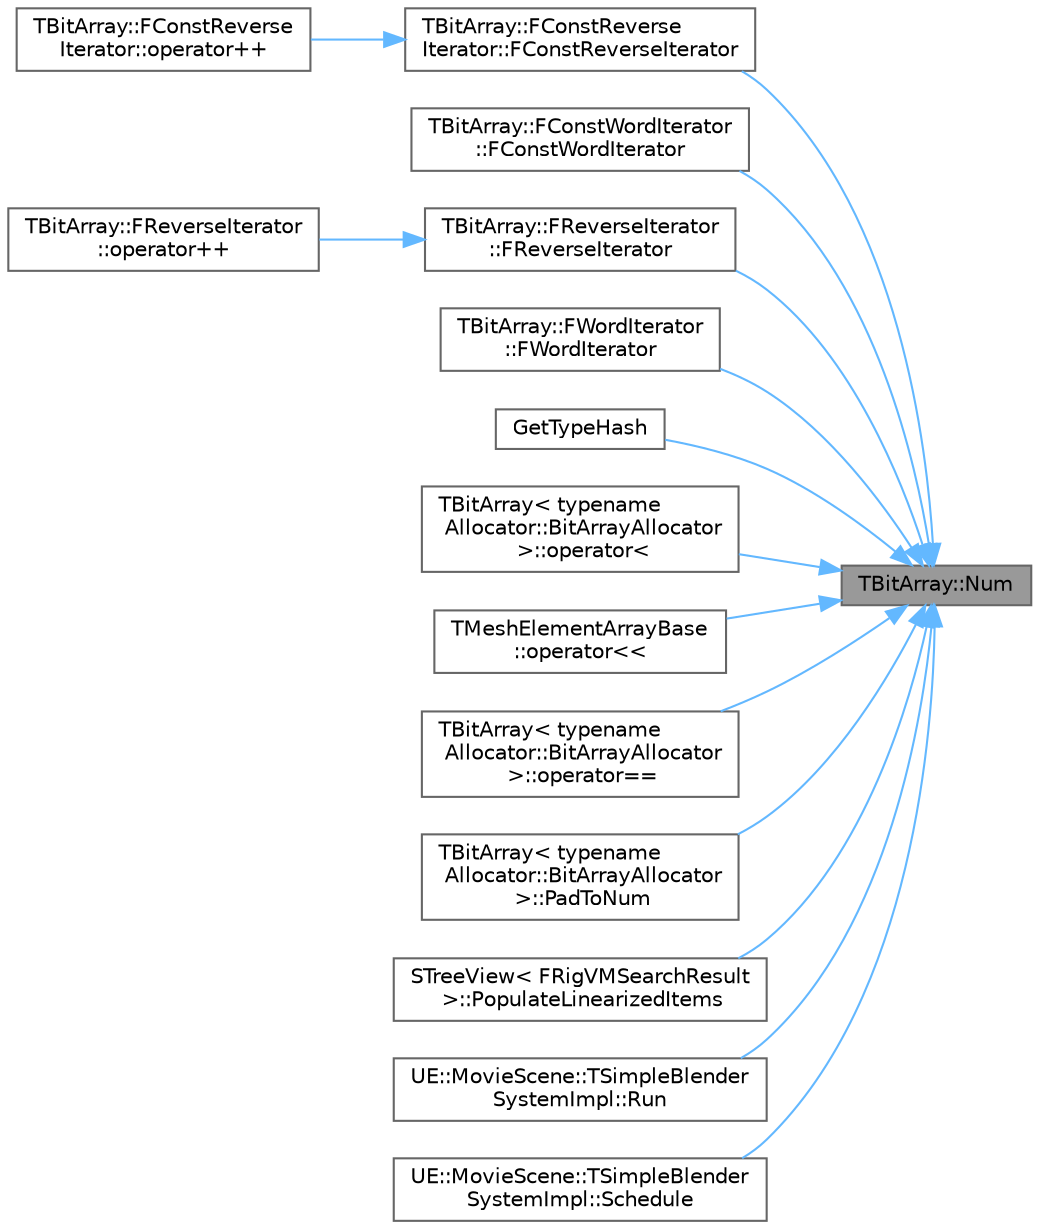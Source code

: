 digraph "TBitArray::Num"
{
 // INTERACTIVE_SVG=YES
 // LATEX_PDF_SIZE
  bgcolor="transparent";
  edge [fontname=Helvetica,fontsize=10,labelfontname=Helvetica,labelfontsize=10];
  node [fontname=Helvetica,fontsize=10,shape=box,height=0.2,width=0.4];
  rankdir="RL";
  Node1 [id="Node000001",label="TBitArray::Num",height=0.2,width=0.4,color="gray40", fillcolor="grey60", style="filled", fontcolor="black",tooltip=" "];
  Node1 -> Node2 [id="edge1_Node000001_Node000002",dir="back",color="steelblue1",style="solid",tooltip=" "];
  Node2 [id="Node000002",label="TBitArray::FConstReverse\lIterator::FConstReverseIterator",height=0.2,width=0.4,color="grey40", fillcolor="white", style="filled",URL="$de/d4a/classTBitArray_1_1FConstReverseIterator.html#ae05f4b01fae702205c08b640077be829",tooltip=" "];
  Node2 -> Node3 [id="edge2_Node000002_Node000003",dir="back",color="steelblue1",style="solid",tooltip=" "];
  Node3 [id="Node000003",label="TBitArray::FConstReverse\lIterator::operator++",height=0.2,width=0.4,color="grey40", fillcolor="white", style="filled",URL="$de/d4a/classTBitArray_1_1FConstReverseIterator.html#adfb161c3a30b44eb87f3846735f261c6",tooltip=" "];
  Node1 -> Node4 [id="edge3_Node000001_Node000004",dir="back",color="steelblue1",style="solid",tooltip=" "];
  Node4 [id="Node000004",label="TBitArray::FConstWordIterator\l::FConstWordIterator",height=0.2,width=0.4,color="grey40", fillcolor="white", style="filled",URL="$d4/d07/structTBitArray_1_1FConstWordIterator.html#af26da52d6bcc45743ac0dd43dcf680a3",tooltip=" "];
  Node1 -> Node5 [id="edge4_Node000001_Node000005",dir="back",color="steelblue1",style="solid",tooltip=" "];
  Node5 [id="Node000005",label="TBitArray::FReverseIterator\l::FReverseIterator",height=0.2,width=0.4,color="grey40", fillcolor="white", style="filled",URL="$d8/de2/classTBitArray_1_1FReverseIterator.html#abb89edf350cf991854a1a16565e0b9fd",tooltip=" "];
  Node5 -> Node6 [id="edge5_Node000005_Node000006",dir="back",color="steelblue1",style="solid",tooltip=" "];
  Node6 [id="Node000006",label="TBitArray::FReverseIterator\l::operator++",height=0.2,width=0.4,color="grey40", fillcolor="white", style="filled",URL="$d8/de2/classTBitArray_1_1FReverseIterator.html#a63d77ebe66a112667b4b81aca359e930",tooltip=" "];
  Node1 -> Node7 [id="edge6_Node000001_Node000007",dir="back",color="steelblue1",style="solid",tooltip=" "];
  Node7 [id="Node000007",label="TBitArray::FWordIterator\l::FWordIterator",height=0.2,width=0.4,color="grey40", fillcolor="white", style="filled",URL="$d8/d3f/structTBitArray_1_1FWordIterator.html#a0b98c1f4cfd07134beb77131291b4cd8",tooltip=" "];
  Node1 -> Node8 [id="edge7_Node000001_Node000008",dir="back",color="steelblue1",style="solid",tooltip=" "];
  Node8 [id="Node000008",label="GetTypeHash",height=0.2,width=0.4,color="grey40", fillcolor="white", style="filled",URL="$d1/de4/BitArray_8h.html#adf57061b787c12adf17af564abdc41b5",tooltip=" "];
  Node1 -> Node9 [id="edge8_Node000001_Node000009",dir="back",color="steelblue1",style="solid",tooltip=" "];
  Node9 [id="Node000009",label="TBitArray\< typename\l Allocator::BitArrayAllocator\l \>::operator\<",height=0.2,width=0.4,color="grey40", fillcolor="white", style="filled",URL="$d5/d67/classTBitArray.html#a4a881211361f89284585779432228339",tooltip=" "];
  Node1 -> Node10 [id="edge9_Node000001_Node000010",dir="back",color="steelblue1",style="solid",tooltip=" "];
  Node10 [id="Node000010",label="TMeshElementArrayBase\l::operator\<\<",height=0.2,width=0.4,color="grey40", fillcolor="white", style="filled",URL="$d5/dd0/classTMeshElementArrayBase.html#a3e231f0e60205bb55fb68e6d12ceac9c",tooltip="Custom serialization for TMeshElementArrayBase."];
  Node1 -> Node11 [id="edge10_Node000001_Node000011",dir="back",color="steelblue1",style="solid",tooltip=" "];
  Node11 [id="Node000011",label="TBitArray\< typename\l Allocator::BitArrayAllocator\l \>::operator==",height=0.2,width=0.4,color="grey40", fillcolor="white", style="filled",URL="$d5/d67/classTBitArray.html#ab50ac3d36810d579f498b16e6f72516e",tooltip=" "];
  Node1 -> Node12 [id="edge11_Node000001_Node000012",dir="back",color="steelblue1",style="solid",tooltip=" "];
  Node12 [id="Node000012",label="TBitArray\< typename\l Allocator::BitArrayAllocator\l \>::PadToNum",height=0.2,width=0.4,color="grey40", fillcolor="white", style="filled",URL="$d5/d67/classTBitArray.html#a7ad8fc1cb736847936ce6f7e4bc4e965",tooltip=" "];
  Node1 -> Node13 [id="edge12_Node000001_Node000013",dir="back",color="steelblue1",style="solid",tooltip=" "];
  Node13 [id="Node000013",label="STreeView\< FRigVMSearchResult\l \>::PopulateLinearizedItems",height=0.2,width=0.4,color="grey40", fillcolor="white", style="filled",URL="$de/d1d/classSTreeView.html#a79bdbb23f921ce4835b11ea6a58c40f9",tooltip=" "];
  Node1 -> Node14 [id="edge13_Node000001_Node000014",dir="back",color="steelblue1",style="solid",tooltip=" "];
  Node14 [id="Node000014",label="UE::MovieScene::TSimpleBlender\lSystemImpl::Run",height=0.2,width=0.4,color="grey40", fillcolor="white", style="filled",URL="$d1/d5f/classUE_1_1MovieScene_1_1TSimpleBlenderSystemImpl.html#a968a3b0a8899a56eb747e7f36dc96c41",tooltip="Runs the blender system."];
  Node1 -> Node15 [id="edge14_Node000001_Node000015",dir="back",color="steelblue1",style="solid",tooltip=" "];
  Node15 [id="Node000015",label="UE::MovieScene::TSimpleBlender\lSystemImpl::Schedule",height=0.2,width=0.4,color="grey40", fillcolor="white", style="filled",URL="$d1/d5f/classUE_1_1MovieScene_1_1TSimpleBlenderSystemImpl.html#a85efbc60206c4c9e2a29f5deedc3b8e0",tooltip=" "];
}
